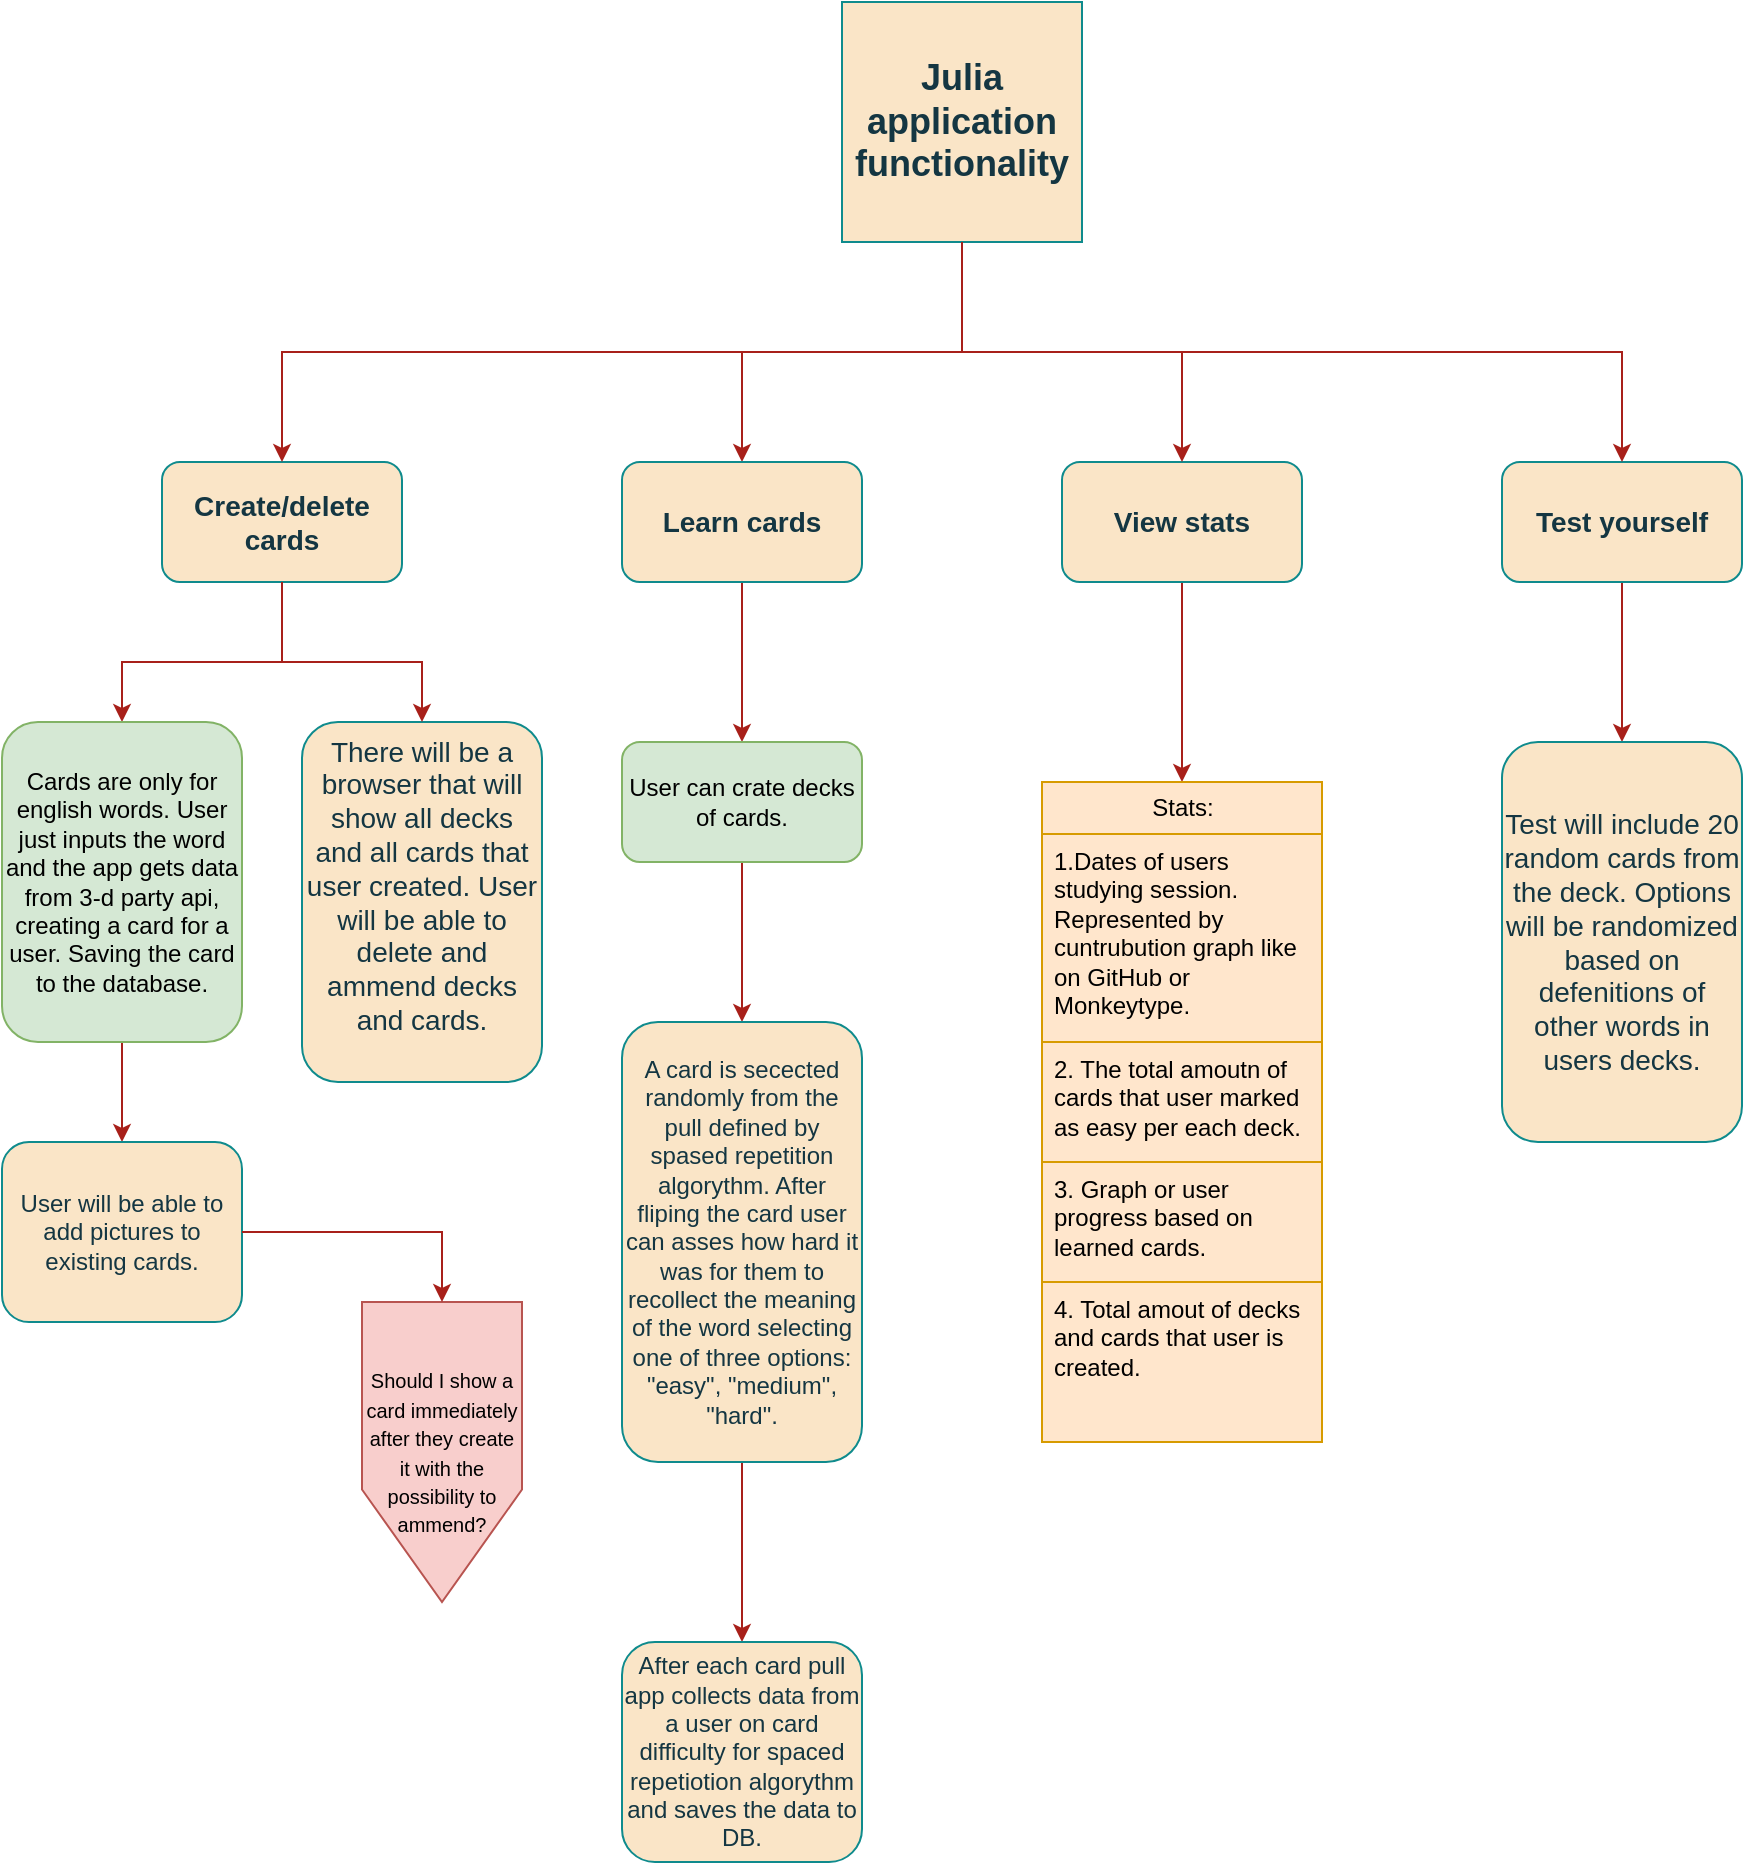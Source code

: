 <mxfile version="26.0.16">
  <diagram name="Page-1" id="ikfAr6Wg9IlykZeeA7P8">
    <mxGraphModel dx="794" dy="513" grid="1" gridSize="10" guides="1" tooltips="1" connect="1" arrows="1" fold="1" page="1" pageScale="1" pageWidth="850" pageHeight="1100" math="0" shadow="0">
      <root>
        <mxCell id="0" />
        <mxCell id="1" parent="0" />
        <mxCell id="hRWLToJVf3gDYwzzTR4O-7" value="" style="edgeStyle=orthogonalEdgeStyle;rounded=0;orthogonalLoop=1;jettySize=auto;html=1;labelBackgroundColor=none;strokeColor=#A8201A;fontColor=default;" parent="1" source="hRWLToJVf3gDYwzzTR4O-1" target="hRWLToJVf3gDYwzzTR4O-3" edge="1">
          <mxGeometry relative="1" as="geometry" />
        </mxCell>
        <mxCell id="hRWLToJVf3gDYwzzTR4O-1" value="&lt;font style=&quot;font-size: 18px;&quot;&gt;&lt;b&gt;Julia application functionality&lt;/b&gt;&lt;/font&gt;" style="whiteSpace=wrap;html=1;aspect=fixed;labelBackgroundColor=none;fillColor=#FAE5C7;strokeColor=#0F8B8D;fontColor=#143642;" parent="1" vertex="1">
          <mxGeometry x="480" y="20" width="120" height="120" as="geometry" />
        </mxCell>
        <mxCell id="hRWLToJVf3gDYwzzTR4O-12" value="" style="edgeStyle=orthogonalEdgeStyle;rounded=0;orthogonalLoop=1;jettySize=auto;html=1;labelBackgroundColor=none;strokeColor=#A8201A;fontColor=default;entryX=0.5;entryY=0;entryDx=0;entryDy=0;" parent="1" source="hRWLToJVf3gDYwzzTR4O-2" target="hRWLToJVf3gDYwzzTR4O-11" edge="1">
          <mxGeometry relative="1" as="geometry">
            <Array as="points">
              <mxPoint x="200" y="350" />
              <mxPoint x="120" y="350" />
            </Array>
          </mxGeometry>
        </mxCell>
        <mxCell id="hRWLToJVf3gDYwzzTR4O-2" value="&lt;font style=&quot;font-size: 14px;&quot;&gt;&lt;b&gt;Create/delete cards&lt;/b&gt;&lt;/font&gt;" style="rounded=1;whiteSpace=wrap;html=1;labelBackgroundColor=none;fillColor=#FAE5C7;strokeColor=#0F8B8D;fontColor=#143642;" parent="1" vertex="1">
          <mxGeometry x="140" y="250" width="120" height="60" as="geometry" />
        </mxCell>
        <mxCell id="hRWLToJVf3gDYwzzTR4O-16" value="" style="edgeStyle=orthogonalEdgeStyle;rounded=0;orthogonalLoop=1;jettySize=auto;html=1;labelBackgroundColor=none;strokeColor=#A8201A;fontColor=default;" parent="1" source="hRWLToJVf3gDYwzzTR4O-3" target="hRWLToJVf3gDYwzzTR4O-15" edge="1">
          <mxGeometry relative="1" as="geometry" />
        </mxCell>
        <mxCell id="hRWLToJVf3gDYwzzTR4O-3" value="&lt;font style=&quot;font-size: 14px;&quot;&gt;&lt;b&gt;Learn cards&lt;/b&gt;&lt;/font&gt;" style="rounded=1;whiteSpace=wrap;html=1;labelBackgroundColor=none;fillColor=#FAE5C7;strokeColor=#0F8B8D;fontColor=#143642;" parent="1" vertex="1">
          <mxGeometry x="370" y="250" width="120" height="60" as="geometry" />
        </mxCell>
        <mxCell id="hRWLToJVf3gDYwzzTR4O-24" value="" style="edgeStyle=orthogonalEdgeStyle;rounded=0;orthogonalLoop=1;jettySize=auto;html=1;labelBackgroundColor=none;strokeColor=#A8201A;fontColor=default;entryX=0.5;entryY=0;entryDx=0;entryDy=0;" parent="1" source="hRWLToJVf3gDYwzzTR4O-4" target="hRWLToJVf3gDYwzzTR4O-27" edge="1">
          <mxGeometry relative="1" as="geometry">
            <mxPoint x="610" y="390" as="targetPoint" />
          </mxGeometry>
        </mxCell>
        <mxCell id="hRWLToJVf3gDYwzzTR4O-4" value="&lt;font style=&quot;font-size: 14px;&quot;&gt;&lt;b&gt;View stats&lt;/b&gt;&lt;/font&gt;" style="rounded=1;whiteSpace=wrap;html=1;labelBackgroundColor=none;fillColor=#FAE5C7;strokeColor=#0F8B8D;fontColor=#143642;" parent="1" vertex="1">
          <mxGeometry x="590" y="250" width="120" height="60" as="geometry" />
        </mxCell>
        <mxCell id="hRWLToJVf3gDYwzzTR4O-42" value="" style="edgeStyle=orthogonalEdgeStyle;rounded=0;orthogonalLoop=1;jettySize=auto;html=1;strokeColor=#A8201A;fontColor=#143642;fillColor=#FAE5C7;" parent="1" source="hRWLToJVf3gDYwzzTR4O-5" target="hRWLToJVf3gDYwzzTR4O-41" edge="1">
          <mxGeometry relative="1" as="geometry" />
        </mxCell>
        <mxCell id="hRWLToJVf3gDYwzzTR4O-5" value="&lt;font style=&quot;font-size: 14px;&quot;&gt;&lt;b&gt;Test yourself&lt;/b&gt;&lt;/font&gt;" style="rounded=1;whiteSpace=wrap;html=1;labelBackgroundColor=none;fillColor=#FAE5C7;strokeColor=#0F8B8D;fontColor=#143642;" parent="1" vertex="1">
          <mxGeometry x="810" y="250" width="120" height="60" as="geometry" />
        </mxCell>
        <mxCell id="hRWLToJVf3gDYwzzTR4O-8" value="" style="edgeStyle=orthogonalEdgeStyle;rounded=0;orthogonalLoop=1;jettySize=auto;html=1;exitX=0.5;exitY=1;exitDx=0;exitDy=0;labelBackgroundColor=none;strokeColor=#A8201A;fontColor=default;" parent="1" source="hRWLToJVf3gDYwzzTR4O-1" target="hRWLToJVf3gDYwzzTR4O-4" edge="1">
          <mxGeometry relative="1" as="geometry">
            <mxPoint x="390" y="210" as="sourcePoint" />
            <mxPoint x="310" y="260" as="targetPoint" />
          </mxGeometry>
        </mxCell>
        <mxCell id="hRWLToJVf3gDYwzzTR4O-9" value="" style="edgeStyle=orthogonalEdgeStyle;rounded=0;orthogonalLoop=1;jettySize=auto;html=1;entryX=0.5;entryY=0;entryDx=0;entryDy=0;exitX=0.5;exitY=1;exitDx=0;exitDy=0;labelBackgroundColor=none;strokeColor=#A8201A;fontColor=default;" parent="1" source="hRWLToJVf3gDYwzzTR4O-1" target="hRWLToJVf3gDYwzzTR4O-2" edge="1">
          <mxGeometry relative="1" as="geometry">
            <mxPoint x="410" y="130" as="sourcePoint" />
            <mxPoint x="310" y="260" as="targetPoint" />
          </mxGeometry>
        </mxCell>
        <mxCell id="hRWLToJVf3gDYwzzTR4O-10" value="" style="edgeStyle=orthogonalEdgeStyle;rounded=0;orthogonalLoop=1;jettySize=auto;html=1;exitX=0.5;exitY=1;exitDx=0;exitDy=0;entryX=0.5;entryY=0;entryDx=0;entryDy=0;labelBackgroundColor=none;strokeColor=#A8201A;fontColor=default;" parent="1" source="hRWLToJVf3gDYwzzTR4O-1" target="hRWLToJVf3gDYwzzTR4O-5" edge="1">
          <mxGeometry relative="1" as="geometry">
            <mxPoint x="420" y="140" as="sourcePoint" />
            <mxPoint x="320" y="270" as="targetPoint" />
          </mxGeometry>
        </mxCell>
        <mxCell id="hRWLToJVf3gDYwzzTR4O-36" value="" style="edgeStyle=orthogonalEdgeStyle;rounded=0;orthogonalLoop=1;jettySize=auto;html=1;strokeColor=#A8201A;fontColor=#143642;fillColor=#FAE5C7;" parent="1" source="hRWLToJVf3gDYwzzTR4O-11" target="hRWLToJVf3gDYwzzTR4O-35" edge="1">
          <mxGeometry relative="1" as="geometry" />
        </mxCell>
        <mxCell id="hRWLToJVf3gDYwzzTR4O-11" value="Cards are only for english words. User just inputs the word and the app gets data from 3-d party api, creating a card for a user. Saving the card to the database." style="rounded=1;whiteSpace=wrap;html=1;labelBackgroundColor=none;fillColor=#d5e8d4;strokeColor=#82b366;" parent="1" vertex="1">
          <mxGeometry x="60" y="380" width="120" height="160" as="geometry" />
        </mxCell>
        <mxCell id="hRWLToJVf3gDYwzzTR4O-18" value="" style="edgeStyle=orthogonalEdgeStyle;rounded=0;orthogonalLoop=1;jettySize=auto;html=1;labelBackgroundColor=none;strokeColor=#A8201A;fontColor=default;" parent="1" source="hRWLToJVf3gDYwzzTR4O-15" target="hRWLToJVf3gDYwzzTR4O-17" edge="1">
          <mxGeometry relative="1" as="geometry" />
        </mxCell>
        <mxCell id="hRWLToJVf3gDYwzzTR4O-15" value="&lt;font style=&quot;font-size: 12px;&quot;&gt;User can crate decks of cards.&lt;/font&gt;" style="rounded=1;whiteSpace=wrap;html=1;labelBackgroundColor=none;fillColor=#d5e8d4;strokeColor=#82b366;" parent="1" vertex="1">
          <mxGeometry x="370" y="390" width="120" height="60" as="geometry" />
        </mxCell>
        <mxCell id="hRWLToJVf3gDYwzzTR4O-26" value="" style="edgeStyle=orthogonalEdgeStyle;rounded=0;orthogonalLoop=1;jettySize=auto;html=1;strokeColor=#A8201A;fontColor=#143642;fillColor=#FAE5C7;" parent="1" source="hRWLToJVf3gDYwzzTR4O-17" target="hRWLToJVf3gDYwzzTR4O-25" edge="1">
          <mxGeometry relative="1" as="geometry" />
        </mxCell>
        <mxCell id="hRWLToJVf3gDYwzzTR4O-17" value="&lt;div&gt;A card is secected randomly from the pull defined by spased repetition algorythm&lt;span style=&quot;background-color: transparent; color: light-dark(rgb(20, 54, 66), rgb(173, 202, 213));&quot;&gt;. After fliping the card user can asses how hard it was for them to recollect the meaning of the word selecting one of three options:&lt;/span&gt;&lt;/div&gt;&lt;div&gt;&quot;easy&quot;, &quot;medium&quot;, &quot;hard&quot;.&lt;/div&gt;" style="rounded=1;whiteSpace=wrap;html=1;labelBackgroundColor=none;fillColor=#FAE5C7;strokeColor=#0F8B8D;fontColor=#143642;" parent="1" vertex="1">
          <mxGeometry x="370" y="530" width="120" height="220" as="geometry" />
        </mxCell>
        <mxCell id="hRWLToJVf3gDYwzzTR4O-25" value="After each card pull app collects data from a user on card difficulty for spaced repetiotion algorythm and saves the data to DB." style="whiteSpace=wrap;html=1;fillColor=#FAE5C7;strokeColor=#0F8B8D;fontColor=#143642;rounded=1;labelBackgroundColor=none;" parent="1" vertex="1">
          <mxGeometry x="370" y="840" width="120" height="110" as="geometry" />
        </mxCell>
        <mxCell id="hRWLToJVf3gDYwzzTR4O-27" value="&lt;span style=&quot;text-wrap-mode: wrap;&quot;&gt;Stats:&lt;/span&gt;" style="swimlane;fontStyle=0;childLayout=stackLayout;horizontal=1;startSize=26;fillColor=#ffe6cc;horizontalStack=0;resizeParent=1;resizeParentMax=0;resizeLast=0;collapsible=1;marginBottom=0;html=1;strokeColor=#d79b00;" parent="1" vertex="1">
          <mxGeometry x="580" y="410" width="140" height="250" as="geometry" />
        </mxCell>
        <mxCell id="hRWLToJVf3gDYwzzTR4O-28" value="&lt;span style=&quot;text-align: center;&quot;&gt;1.Dates of users studying session. Represented by cuntrubution graph like on GitHub or Monkeytype.&lt;/span&gt;" style="text;strokeColor=#d79b00;fillColor=#ffe6cc;align=left;verticalAlign=top;spacingLeft=4;spacingRight=4;overflow=hidden;rotatable=0;points=[[0,0.5],[1,0.5]];portConstraint=eastwest;whiteSpace=wrap;html=1;" parent="hRWLToJVf3gDYwzzTR4O-27" vertex="1">
          <mxGeometry y="26" width="140" height="104" as="geometry" />
        </mxCell>
        <mxCell id="hRWLToJVf3gDYwzzTR4O-29" value="&lt;span style=&quot;text-align: center;&quot;&gt;2. The total amoutn of cards that user marked as easy per each deck.&lt;/span&gt;" style="text;strokeColor=#d79b00;fillColor=#ffe6cc;align=left;verticalAlign=top;spacingLeft=4;spacingRight=4;overflow=hidden;rotatable=0;points=[[0,0.5],[1,0.5]];portConstraint=eastwest;whiteSpace=wrap;html=1;" parent="hRWLToJVf3gDYwzzTR4O-27" vertex="1">
          <mxGeometry y="130" width="140" height="60" as="geometry" />
        </mxCell>
        <mxCell id="hRWLToJVf3gDYwzzTR4O-30" value="3. Graph or user progress based on learned cards." style="text;strokeColor=#d79b00;fillColor=#ffe6cc;align=left;verticalAlign=top;spacingLeft=4;spacingRight=4;overflow=hidden;rotatable=0;points=[[0,0.5],[1,0.5]];portConstraint=eastwest;whiteSpace=wrap;html=1;" parent="hRWLToJVf3gDYwzzTR4O-27" vertex="1">
          <mxGeometry y="190" width="140" height="60" as="geometry" />
        </mxCell>
        <mxCell id="hRWLToJVf3gDYwzzTR4O-31" value="4. Total amout of decks and cards that user is created." style="text;strokeColor=#d79b00;fillColor=#ffe6cc;align=left;verticalAlign=top;spacingLeft=4;spacingRight=4;overflow=hidden;rotatable=0;points=[[0,0.5],[1,0.5]];portConstraint=eastwest;whiteSpace=wrap;html=1;" parent="1" vertex="1">
          <mxGeometry x="580" y="660" width="140" height="80" as="geometry" />
        </mxCell>
        <mxCell id="hRWLToJVf3gDYwzzTR4O-32" value="&lt;span style=&quot;font-size: 14px;&quot;&gt;There will be a browser that will show all decks and all cards that user created. User will be able to delete and ammend decks and cards.&lt;/span&gt;&lt;br&gt;&lt;div&gt;&lt;span style=&quot;font-size: 14px;&quot;&gt;&lt;br&gt;&lt;/span&gt;&lt;/div&gt;" style="rounded=1;whiteSpace=wrap;html=1;labelBackgroundColor=none;fillColor=#FAE5C7;strokeColor=#0F8B8D;fontColor=#143642;" parent="1" vertex="1">
          <mxGeometry x="210" y="380" width="120" height="180" as="geometry" />
        </mxCell>
        <mxCell id="hRWLToJVf3gDYwzzTR4O-34" value="" style="edgeStyle=orthogonalEdgeStyle;rounded=0;orthogonalLoop=1;jettySize=auto;html=1;labelBackgroundColor=none;strokeColor=#A8201A;fontColor=default;exitX=0.5;exitY=1;exitDx=0;exitDy=0;entryX=0.5;entryY=0;entryDx=0;entryDy=0;" parent="1" source="hRWLToJVf3gDYwzzTR4O-2" target="hRWLToJVf3gDYwzzTR4O-32" edge="1">
          <mxGeometry relative="1" as="geometry">
            <mxPoint x="210" y="320" as="sourcePoint" />
            <mxPoint x="100" y="390" as="targetPoint" />
            <Array as="points">
              <mxPoint x="200" y="350" />
              <mxPoint x="270" y="350" />
            </Array>
          </mxGeometry>
        </mxCell>
        <mxCell id="hRWLToJVf3gDYwzzTR4O-35" value="User will be able to add pictures to existing cards." style="rounded=1;whiteSpace=wrap;html=1;labelBackgroundColor=none;fillColor=#FAE5C7;strokeColor=#0F8B8D;fontColor=#143642;" parent="1" vertex="1">
          <mxGeometry x="60" y="590" width="120" height="90" as="geometry" />
        </mxCell>
        <mxCell id="hRWLToJVf3gDYwzzTR4O-39" value="&lt;font style=&quot;font-size: 10px;&quot;&gt;Should I show a card immediately after they create it with the possibility to ammend?&lt;/font&gt;" style="shape=offPageConnector;whiteSpace=wrap;html=1;strokeColor=#b85450;fillColor=#f8cecc;" parent="1" vertex="1">
          <mxGeometry x="240" y="670" width="80" height="150" as="geometry" />
        </mxCell>
        <mxCell id="hRWLToJVf3gDYwzzTR4O-40" value="" style="endArrow=classic;html=1;rounded=0;strokeColor=#A8201A;fontColor=#143642;fillColor=#FAE5C7;exitX=1;exitY=0.5;exitDx=0;exitDy=0;entryX=0.5;entryY=0;entryDx=0;entryDy=0;" parent="1" source="hRWLToJVf3gDYwzzTR4O-35" target="hRWLToJVf3gDYwzzTR4O-39" edge="1">
          <mxGeometry width="50" height="50" relative="1" as="geometry">
            <mxPoint x="290" y="690" as="sourcePoint" />
            <mxPoint x="340" y="640" as="targetPoint" />
            <Array as="points">
              <mxPoint x="280" y="635" />
            </Array>
          </mxGeometry>
        </mxCell>
        <mxCell id="hRWLToJVf3gDYwzzTR4O-41" value="&lt;span style=&quot;font-size: 14px;&quot;&gt;Test will include 20 random cards from the deck. Options will be randomized based on defenitions of other words in users decks.&lt;/span&gt;" style="rounded=1;whiteSpace=wrap;html=1;labelBackgroundColor=none;fillColor=#FAE5C7;strokeColor=#0F8B8D;fontColor=#143642;" parent="1" vertex="1">
          <mxGeometry x="810" y="390" width="120" height="200" as="geometry" />
        </mxCell>
      </root>
    </mxGraphModel>
  </diagram>
</mxfile>
